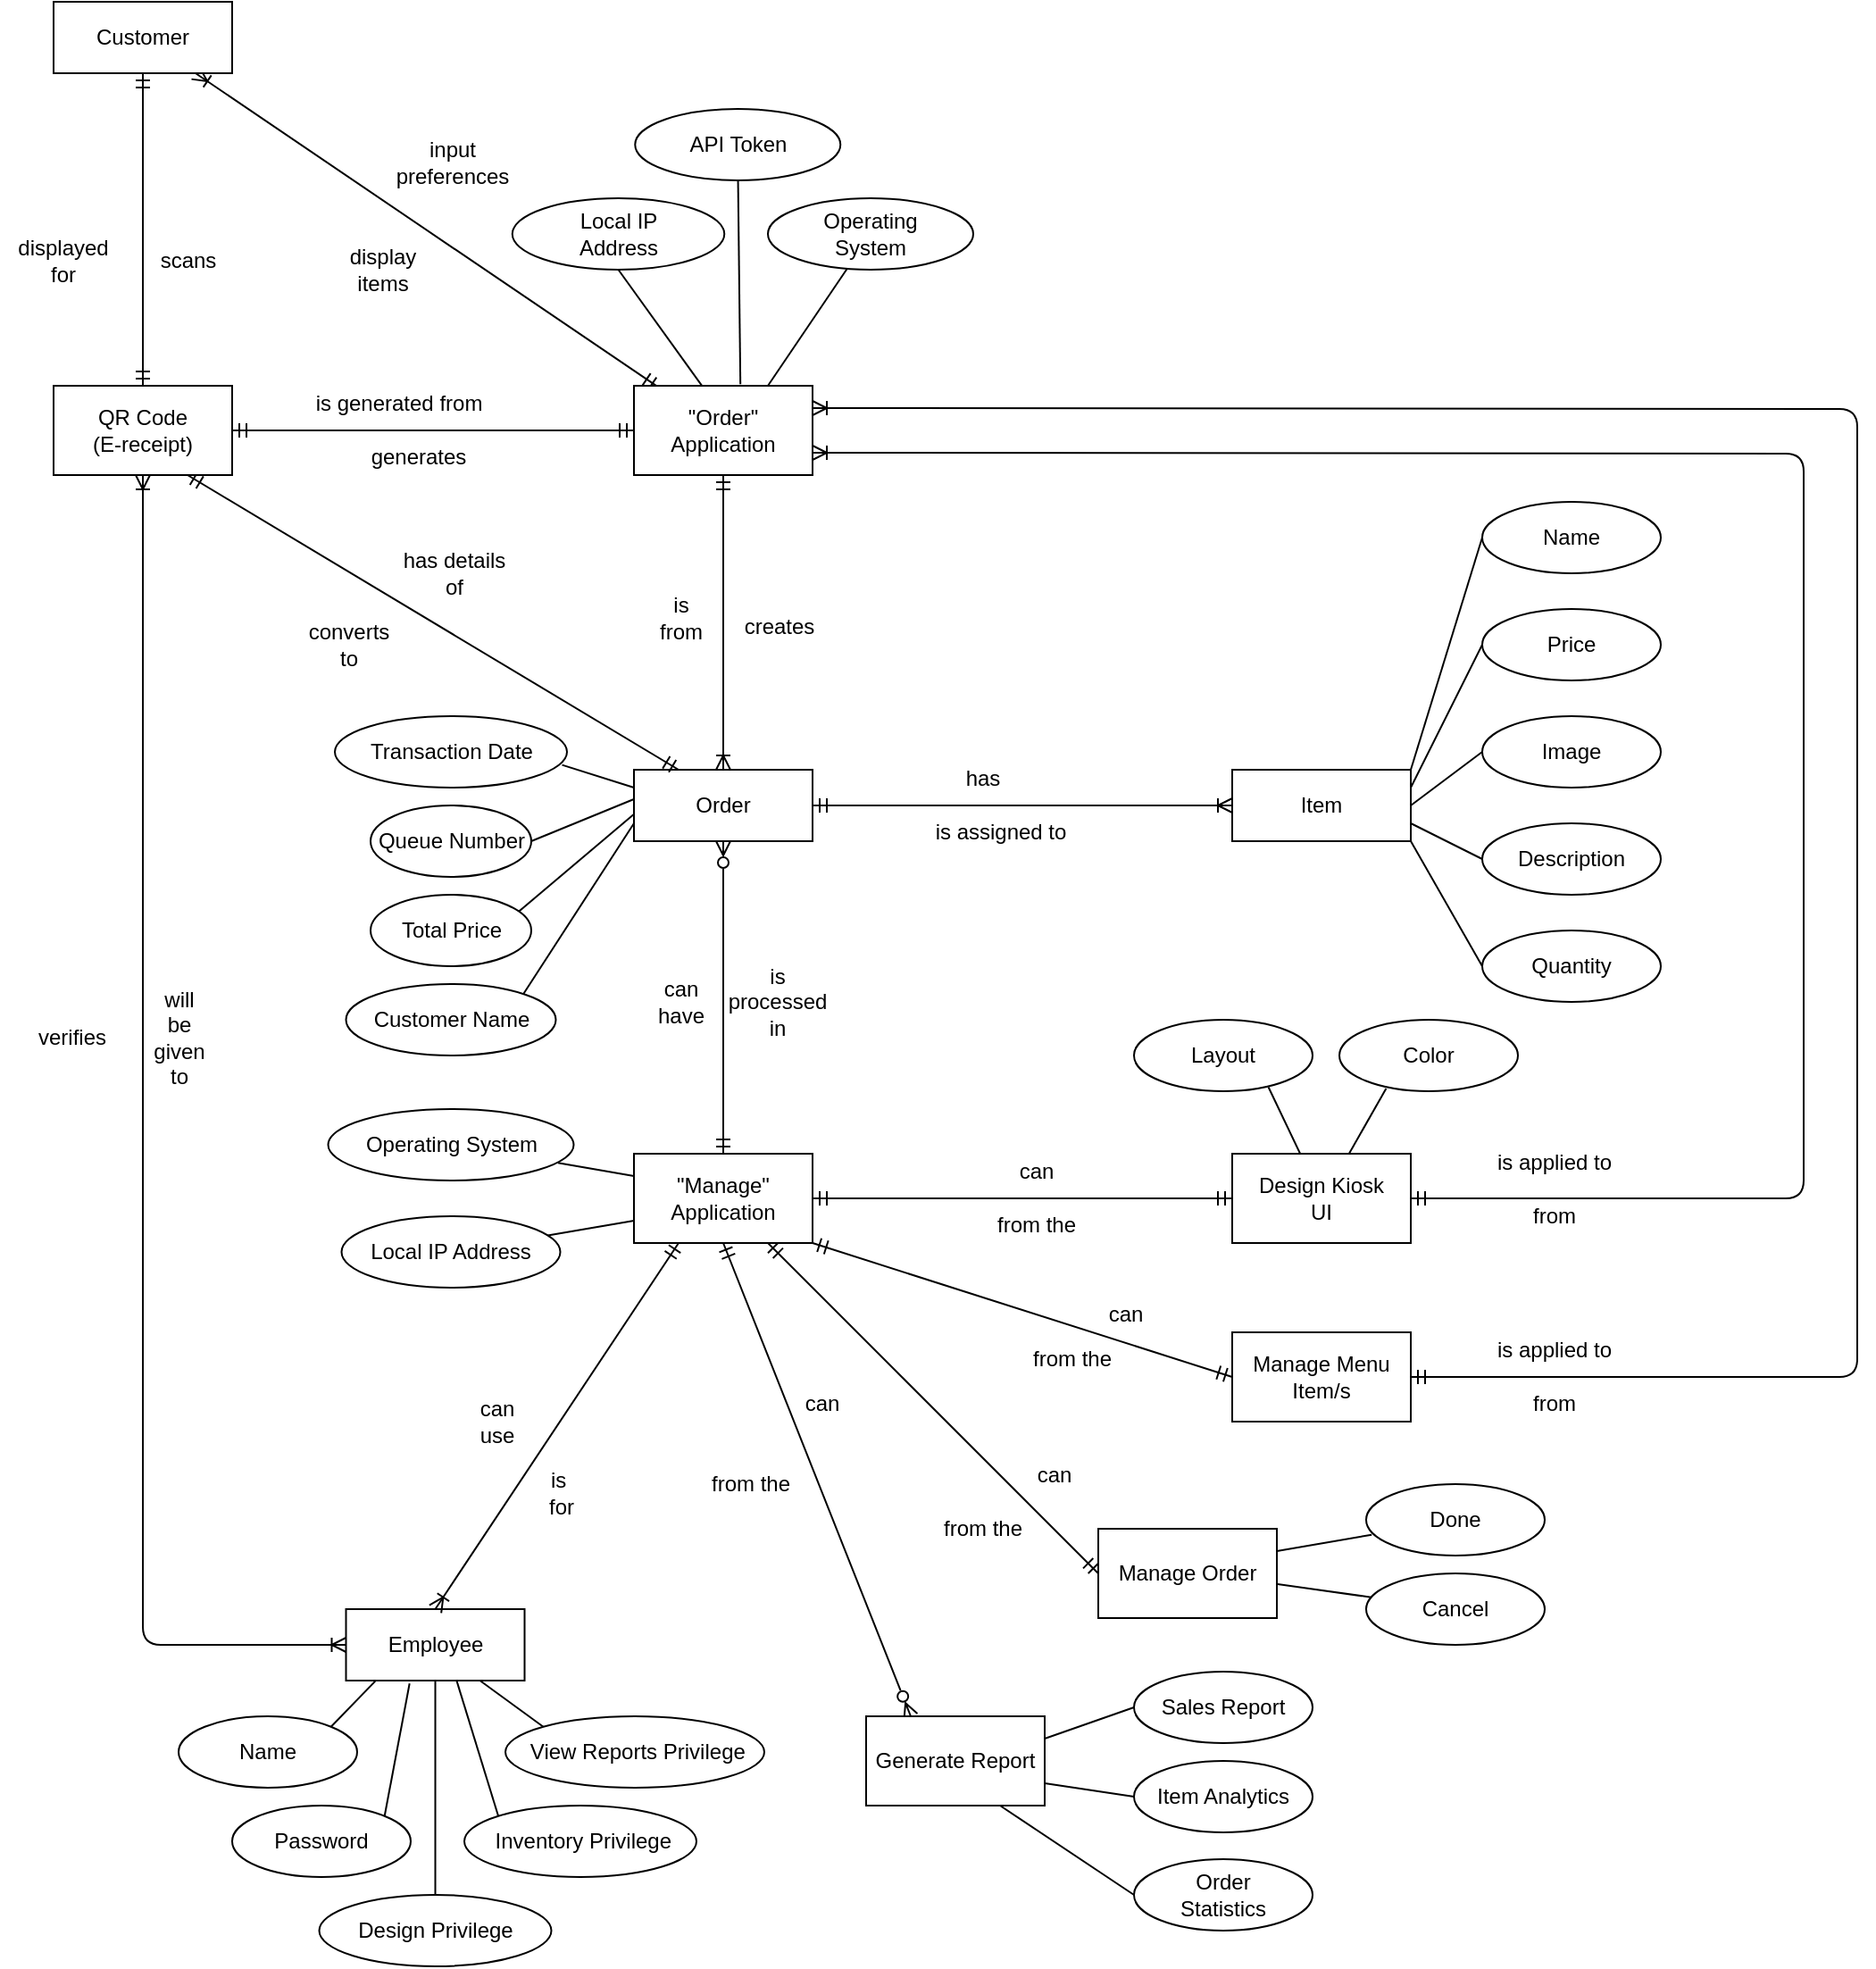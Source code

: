 <mxfile>
    <diagram id="0k9iYjWDvbQPZ88YGljy" name="Page-1">
        <mxGraphModel dx="1179" dy="806" grid="1" gridSize="10" guides="1" tooltips="1" connect="1" arrows="1" fold="1" page="1" pageScale="1" pageWidth="850" pageHeight="1100" math="0" shadow="0">
            <root>
                <mxCell id="0"/>
                <mxCell id="1" parent="0"/>
                <mxCell id="6" value="Name" style="ellipse;whiteSpace=wrap;html=1;align=center;" parent="1" vertex="1">
                    <mxGeometry x="900" y="440" width="100" height="40" as="geometry"/>
                </mxCell>
                <mxCell id="36" style="edgeStyle=none;html=1;exitX=1;exitY=1;exitDx=0;exitDy=0;entryX=0;entryY=0.5;entryDx=0;entryDy=0;endArrow=none;endFill=0;" parent="1" source="7" target="35" edge="1">
                    <mxGeometry relative="1" as="geometry"/>
                </mxCell>
                <mxCell id="7" value="Item" style="whiteSpace=wrap;html=1;align=center;" parent="1" vertex="1">
                    <mxGeometry x="760" y="590" width="100" height="40" as="geometry"/>
                </mxCell>
                <mxCell id="62" style="edgeStyle=none;html=1;startArrow=ERoneToMany;startFill=0;endArrow=ERmandOne;endFill=0;entryX=0.137;entryY=0.017;entryDx=0;entryDy=0;entryPerimeter=0;" parent="1" source="8" target="57" edge="1">
                    <mxGeometry relative="1" as="geometry">
                        <mxPoint x="282.467" y="272.517" as="targetPoint"/>
                    </mxGeometry>
                </mxCell>
                <mxCell id="8" value="Customer" style="whiteSpace=wrap;html=1;align=center;" parent="1" vertex="1">
                    <mxGeometry x="100" y="160" width="100" height="40" as="geometry"/>
                </mxCell>
                <mxCell id="9" value="Employee" style="whiteSpace=wrap;html=1;align=center;" parent="1" vertex="1">
                    <mxGeometry x="263.75" y="1060" width="100" height="40" as="geometry"/>
                </mxCell>
                <mxCell id="10" value="Price" style="ellipse;whiteSpace=wrap;html=1;align=center;" parent="1" vertex="1">
                    <mxGeometry x="900" y="500" width="100" height="40" as="geometry"/>
                </mxCell>
                <mxCell id="11" value="Image" style="ellipse;whiteSpace=wrap;html=1;align=center;" parent="1" vertex="1">
                    <mxGeometry x="900" y="560" width="100" height="40" as="geometry"/>
                </mxCell>
                <mxCell id="12" value="Description" style="ellipse;whiteSpace=wrap;html=1;align=center;" parent="1" vertex="1">
                    <mxGeometry x="900" y="620" width="100" height="40" as="geometry"/>
                </mxCell>
                <mxCell id="139" style="edgeStyle=none;rounded=1;html=1;exitX=1;exitY=0;exitDx=0;exitDy=0;entryX=0.164;entryY=1.008;entryDx=0;entryDy=0;startArrow=none;startFill=0;endArrow=none;endFill=0;entryPerimeter=0;" parent="1" source="13" target="9" edge="1">
                    <mxGeometry relative="1" as="geometry"/>
                </mxCell>
                <mxCell id="13" value="Name" style="ellipse;whiteSpace=wrap;html=1;align=center;" parent="1" vertex="1">
                    <mxGeometry x="170" y="1120" width="100" height="40" as="geometry"/>
                </mxCell>
                <mxCell id="138" style="edgeStyle=none;rounded=1;html=1;exitX=1;exitY=0;exitDx=0;exitDy=0;entryX=0.356;entryY=1.04;entryDx=0;entryDy=0;startArrow=none;startFill=0;endArrow=none;endFill=0;entryPerimeter=0;" parent="1" source="14" target="9" edge="1">
                    <mxGeometry relative="1" as="geometry"/>
                </mxCell>
                <mxCell id="14" value="Password" style="ellipse;whiteSpace=wrap;html=1;align=center;" parent="1" vertex="1">
                    <mxGeometry x="200" y="1170" width="100" height="40" as="geometry"/>
                </mxCell>
                <mxCell id="137" style="edgeStyle=none;rounded=1;html=1;exitX=0.5;exitY=0;exitDx=0;exitDy=0;startArrow=none;startFill=0;endArrow=none;endFill=0;" parent="1" source="15" target="9" edge="1">
                    <mxGeometry relative="1" as="geometry"/>
                </mxCell>
                <mxCell id="15" value="Design Privilege" style="ellipse;whiteSpace=wrap;html=1;align=center;" parent="1" vertex="1">
                    <mxGeometry x="248.75" y="1220" width="130" height="40" as="geometry"/>
                </mxCell>
                <mxCell id="141" style="edgeStyle=none;rounded=1;html=1;exitX=0;exitY=0;exitDx=0;exitDy=0;entryX=0.62;entryY=1.005;entryDx=0;entryDy=0;entryPerimeter=0;startArrow=none;startFill=0;endArrow=none;endFill=0;" parent="1" source="16" target="9" edge="1">
                    <mxGeometry relative="1" as="geometry"/>
                </mxCell>
                <mxCell id="16" value="&amp;nbsp;Inventory Privilege" style="ellipse;whiteSpace=wrap;html=1;align=center;" parent="1" vertex="1">
                    <mxGeometry x="330" y="1170" width="130" height="40" as="geometry"/>
                </mxCell>
                <mxCell id="142" style="edgeStyle=none;rounded=1;html=1;exitX=0;exitY=0;exitDx=0;exitDy=0;entryX=0.75;entryY=1;entryDx=0;entryDy=0;startArrow=none;startFill=0;endArrow=none;endFill=0;" parent="1" source="17" target="9" edge="1">
                    <mxGeometry relative="1" as="geometry"/>
                </mxCell>
                <mxCell id="17" value="&amp;nbsp;View Reports Privilege" style="ellipse;whiteSpace=wrap;html=1;align=center;" parent="1" vertex="1">
                    <mxGeometry x="353" y="1120" width="145" height="40" as="geometry"/>
                </mxCell>
                <mxCell id="40" style="edgeStyle=none;html=1;entryX=0.92;entryY=0.239;entryDx=0;entryDy=0;endArrow=none;endFill=0;exitX=0;exitY=0.622;exitDx=0;exitDy=0;exitPerimeter=0;entryPerimeter=0;" parent="1" source="19" target="38" edge="1">
                    <mxGeometry relative="1" as="geometry">
                        <mxPoint x="417.5" y="480" as="sourcePoint"/>
                    </mxGeometry>
                </mxCell>
                <mxCell id="41" style="edgeStyle=none;html=1;endArrow=none;endFill=0;exitX=0;exitY=0.25;exitDx=0;exitDy=0;entryX=0.979;entryY=0.683;entryDx=0;entryDy=0;entryPerimeter=0;" parent="1" source="19" target="30" edge="1">
                    <mxGeometry relative="1" as="geometry"/>
                </mxCell>
                <mxCell id="42" style="edgeStyle=none;html=1;exitX=0;exitY=0.75;exitDx=0;exitDy=0;endArrow=none;endFill=0;entryX=0.841;entryY=0.16;entryDx=0;entryDy=0;entryPerimeter=0;" parent="1" source="19" target="39" edge="1">
                    <mxGeometry relative="1" as="geometry"/>
                </mxCell>
                <mxCell id="150" style="edgeStyle=none;html=1;exitX=0.5;exitY=1;exitDx=0;exitDy=0;entryX=0.5;entryY=0;entryDx=0;entryDy=0;startArrow=ERzeroToMany;startFill=0;endArrow=ERmandOne;endFill=0;" parent="1" source="19" target="21" edge="1">
                    <mxGeometry relative="1" as="geometry"/>
                </mxCell>
                <mxCell id="153" style="edgeStyle=none;html=1;exitX=1;exitY=0.5;exitDx=0;exitDy=0;entryX=0;entryY=0.5;entryDx=0;entryDy=0;startArrow=ERmandOne;startFill=0;endArrow=ERoneToMany;endFill=0;" parent="1" source="19" target="7" edge="1">
                    <mxGeometry relative="1" as="geometry"/>
                </mxCell>
                <mxCell id="19" value="Order" style="whiteSpace=wrap;html=1;align=center;" parent="1" vertex="1">
                    <mxGeometry x="425" y="590" width="100" height="40" as="geometry"/>
                </mxCell>
                <mxCell id="102" style="edgeStyle=none;rounded=1;html=1;exitX=1;exitY=1;exitDx=0;exitDy=0;entryX=0;entryY=0.5;entryDx=0;entryDy=0;startArrow=ERmandOne;startFill=0;endArrow=ERmandOne;endFill=0;" parent="1" source="21" target="100" edge="1">
                    <mxGeometry relative="1" as="geometry">
                        <mxPoint x="615" y="915" as="targetPoint"/>
                    </mxGeometry>
                </mxCell>
                <mxCell id="114" style="edgeStyle=none;rounded=1;html=1;exitX=0.75;exitY=1;exitDx=0;exitDy=0;entryX=0;entryY=0.5;entryDx=0;entryDy=0;startArrow=ERmandOne;startFill=0;endArrow=ERmandOne;endFill=0;" parent="1" source="21" target="110" edge="1">
                    <mxGeometry relative="1" as="geometry">
                        <mxPoint x="615" y="1015" as="targetPoint"/>
                    </mxGeometry>
                </mxCell>
                <mxCell id="122" style="edgeStyle=none;rounded=1;html=1;exitX=0.5;exitY=1;exitDx=0;exitDy=0;entryX=0.25;entryY=0;entryDx=0;entryDy=0;startArrow=ERmandOne;startFill=0;endArrow=ERzeroToMany;endFill=0;" parent="1" source="21" target="111" edge="1">
                    <mxGeometry relative="1" as="geometry">
                        <mxPoint x="585" y="1130" as="targetPoint"/>
                    </mxGeometry>
                </mxCell>
                <mxCell id="135" style="edgeStyle=none;rounded=1;html=1;exitX=0.25;exitY=1;exitDx=0;exitDy=0;startArrow=ERmandOne;startFill=0;endArrow=ERoneToMany;endFill=0;entryX=0.5;entryY=0;entryDx=0;entryDy=0;" parent="1" source="21" target="9" edge="1">
                    <mxGeometry relative="1" as="geometry">
                        <mxPoint x="335.478" y="955.864" as="targetPoint"/>
                    </mxGeometry>
                </mxCell>
                <mxCell id="156" style="edgeStyle=none;html=1;exitX=1;exitY=0.5;exitDx=0;exitDy=0;entryX=0;entryY=0.5;entryDx=0;entryDy=0;startArrow=ERmandOne;startFill=0;endArrow=ERmandOne;endFill=0;" parent="1" source="21" target="89" edge="1">
                    <mxGeometry relative="1" as="geometry"/>
                </mxCell>
                <mxCell id="21" value="&quot;Manage&quot; Application" style="whiteSpace=wrap;html=1;align=center;" parent="1" vertex="1">
                    <mxGeometry x="425" y="805" width="100" height="50" as="geometry"/>
                </mxCell>
                <mxCell id="30" value="Transaction Date" style="ellipse;whiteSpace=wrap;html=1;align=center;" parent="1" vertex="1">
                    <mxGeometry x="257.5" y="560" width="130" height="40" as="geometry"/>
                </mxCell>
                <mxCell id="31" value="" style="endArrow=none;html=1;rounded=0;exitX=1;exitY=0.5;exitDx=0;exitDy=0;entryX=0;entryY=0.5;entryDx=0;entryDy=0;" parent="1" source="7" target="11" edge="1">
                    <mxGeometry relative="1" as="geometry">
                        <mxPoint x="750" y="670" as="sourcePoint"/>
                        <mxPoint x="910" y="670" as="targetPoint"/>
                    </mxGeometry>
                </mxCell>
                <mxCell id="32" value="" style="endArrow=none;html=1;rounded=0;entryX=0;entryY=0.5;entryDx=0;entryDy=0;exitX=1;exitY=0.75;exitDx=0;exitDy=0;" parent="1" source="7" target="12" edge="1">
                    <mxGeometry relative="1" as="geometry">
                        <mxPoint x="860" y="670" as="sourcePoint"/>
                        <mxPoint x="920" y="670" as="targetPoint"/>
                    </mxGeometry>
                </mxCell>
                <mxCell id="33" value="" style="endArrow=none;html=1;rounded=0;exitX=1;exitY=0.25;exitDx=0;exitDy=0;entryX=0;entryY=0.5;entryDx=0;entryDy=0;" parent="1" source="7" target="10" edge="1">
                    <mxGeometry relative="1" as="geometry">
                        <mxPoint x="830" y="530" as="sourcePoint"/>
                        <mxPoint x="990" y="530" as="targetPoint"/>
                    </mxGeometry>
                </mxCell>
                <mxCell id="34" value="" style="endArrow=none;html=1;rounded=0;exitX=1;exitY=0;exitDx=0;exitDy=0;entryX=0;entryY=0.5;entryDx=0;entryDy=0;" parent="1" source="7" target="6" edge="1">
                    <mxGeometry relative="1" as="geometry">
                        <mxPoint x="760" y="670" as="sourcePoint"/>
                        <mxPoint x="920" y="670" as="targetPoint"/>
                    </mxGeometry>
                </mxCell>
                <mxCell id="35" value="Quantity" style="ellipse;whiteSpace=wrap;html=1;align=center;" parent="1" vertex="1">
                    <mxGeometry x="900" y="680" width="100" height="40" as="geometry"/>
                </mxCell>
                <mxCell id="38" value="Total Price" style="ellipse;whiteSpace=wrap;html=1;align=center;" parent="1" vertex="1">
                    <mxGeometry x="277.5" y="660" width="90" height="40" as="geometry"/>
                </mxCell>
                <mxCell id="39" value="Customer Name" style="ellipse;whiteSpace=wrap;html=1;align=center;" parent="1" vertex="1">
                    <mxGeometry x="263.75" y="710" width="117.5" height="40" as="geometry"/>
                </mxCell>
                <mxCell id="51" value="Local IP&lt;br&gt;Address" style="ellipse;whiteSpace=wrap;html=1;align=center;" parent="1" vertex="1">
                    <mxGeometry x="356.88" y="270" width="118.75" height="40" as="geometry"/>
                </mxCell>
                <mxCell id="52" value="API Token" style="ellipse;whiteSpace=wrap;html=1;align=center;" parent="1" vertex="1">
                    <mxGeometry x="425.63" y="220" width="115" height="40" as="geometry"/>
                </mxCell>
                <mxCell id="53" value="" style="endArrow=none;html=1;rounded=0;exitX=0.596;exitY=-0.017;exitDx=0;exitDy=0;exitPerimeter=0;" parent="1" source="57" target="52" edge="1">
                    <mxGeometry relative="1" as="geometry">
                        <mxPoint x="525" y="190" as="sourcePoint"/>
                        <mxPoint x="240" y="390" as="targetPoint"/>
                    </mxGeometry>
                </mxCell>
                <mxCell id="54" value="" style="endArrow=none;html=1;rounded=0;exitX=0.382;exitY=0.003;exitDx=0;exitDy=0;entryX=0.5;entryY=1;entryDx=0;entryDy=0;exitPerimeter=0;" parent="1" source="57" target="51" edge="1">
                    <mxGeometry relative="1" as="geometry">
                        <mxPoint x="525" y="170" as="sourcePoint"/>
                        <mxPoint x="220" y="400" as="targetPoint"/>
                    </mxGeometry>
                </mxCell>
                <mxCell id="83" style="edgeStyle=none;html=1;exitX=0.5;exitY=1;exitDx=0;exitDy=0;entryX=0.5;entryY=0;entryDx=0;entryDy=0;startArrow=ERmandOne;startFill=0;endArrow=ERoneToMany;endFill=0;" parent="1" source="57" target="19" edge="1">
                    <mxGeometry relative="1" as="geometry">
                        <mxPoint x="475" y="480" as="targetPoint"/>
                    </mxGeometry>
                </mxCell>
                <mxCell id="57" value="&quot;Order&quot; Application" style="whiteSpace=wrap;html=1;align=center;" parent="1" vertex="1">
                    <mxGeometry x="425" y="375" width="100" height="50" as="geometry"/>
                </mxCell>
                <mxCell id="81" style="edgeStyle=none;html=1;startArrow=ERmandOne;startFill=0;endArrow=ERmandOne;endFill=0;exitX=0.75;exitY=1;exitDx=0;exitDy=0;entryX=0.25;entryY=0;entryDx=0;entryDy=0;" parent="1" source="65" target="19" edge="1">
                    <mxGeometry relative="1" as="geometry">
                        <mxPoint x="150" y="450" as="sourcePoint"/>
                        <mxPoint x="282.06" y="492.72" as="targetPoint"/>
                    </mxGeometry>
                </mxCell>
                <mxCell id="65" value="QR Code&lt;br&gt;(E-receipt)" style="whiteSpace=wrap;html=1;align=center;" parent="1" vertex="1">
                    <mxGeometry x="100" y="375" width="100" height="50" as="geometry"/>
                </mxCell>
                <mxCell id="74" style="edgeStyle=none;html=1;exitX=0;exitY=0.5;exitDx=0;exitDy=0;entryX=1;entryY=0.5;entryDx=0;entryDy=0;startArrow=ERmandOne;startFill=0;endArrow=ERmandOne;endFill=0;" parent="1" source="57" target="65" edge="1">
                    <mxGeometry relative="1" as="geometry">
                        <mxPoint x="247.5" y="400" as="sourcePoint"/>
                    </mxGeometry>
                </mxCell>
                <mxCell id="77" style="edgeStyle=none;html=1;exitX=0.5;exitY=0;exitDx=0;exitDy=0;entryX=0.5;entryY=1;entryDx=0;entryDy=0;startArrow=ERmandOne;startFill=0;endArrow=ERmandOne;endFill=0;" parent="1" source="65" target="8" edge="1">
                    <mxGeometry relative="1" as="geometry">
                        <mxPoint x="150" y="260" as="sourcePoint"/>
                    </mxGeometry>
                </mxCell>
                <mxCell id="145" style="edgeStyle=none;html=1;entryX=0.753;entryY=0.944;entryDx=0;entryDy=0;entryPerimeter=0;endArrow=none;endFill=0;" parent="1" source="89" target="143" edge="1">
                    <mxGeometry relative="1" as="geometry"/>
                </mxCell>
                <mxCell id="89" value="Design Kiosk &lt;br&gt;UI" style="whiteSpace=wrap;html=1;align=center;" parent="1" vertex="1">
                    <mxGeometry x="760" y="805" width="100" height="50" as="geometry"/>
                </mxCell>
                <mxCell id="98" style="edgeStyle=none;html=1;exitX=1;exitY=0.5;exitDx=0;exitDy=0;startArrow=ERmandOne;startFill=0;endArrow=ERoneToMany;endFill=0;entryX=1;entryY=0.75;entryDx=0;entryDy=0;rounded=1;" parent="1" source="89" target="57" edge="1">
                    <mxGeometry relative="1" as="geometry">
                        <mxPoint x="590" y="480" as="targetPoint"/>
                        <Array as="points">
                            <mxPoint x="1080" y="830"/>
                            <mxPoint x="1080" y="413"/>
                        </Array>
                        <mxPoint x="1040" y="830" as="sourcePoint"/>
                    </mxGeometry>
                </mxCell>
                <mxCell id="100" value="Manage Menu&lt;br&gt;Item/s" style="whiteSpace=wrap;html=1;align=center;" parent="1" vertex="1">
                    <mxGeometry x="760" y="905" width="100" height="50" as="geometry"/>
                </mxCell>
                <mxCell id="109" style="edgeStyle=none;rounded=1;html=1;exitX=1;exitY=0.5;exitDx=0;exitDy=0;startArrow=ERmandOne;startFill=0;endArrow=ERoneToMany;endFill=0;entryX=1;entryY=0.25;entryDx=0;entryDy=0;" parent="1" source="100" target="57" edge="1">
                    <mxGeometry relative="1" as="geometry">
                        <mxPoint x="550" y="380" as="targetPoint"/>
                        <Array as="points">
                            <mxPoint x="1110" y="930"/>
                            <mxPoint x="1110" y="388"/>
                        </Array>
                        <mxPoint x="1040.0" y="930" as="sourcePoint"/>
                    </mxGeometry>
                </mxCell>
                <mxCell id="119" style="edgeStyle=none;rounded=1;html=1;exitX=1;exitY=0.25;exitDx=0;exitDy=0;entryX=0.031;entryY=0.708;entryDx=0;entryDy=0;startArrow=none;startFill=0;endArrow=none;endFill=0;entryPerimeter=0;" parent="1" source="110" target="117" edge="1">
                    <mxGeometry relative="1" as="geometry"/>
                </mxCell>
                <mxCell id="120" style="edgeStyle=none;rounded=1;html=1;exitX=1.004;exitY=0.62;exitDx=0;exitDy=0;startArrow=none;startFill=0;endArrow=none;endFill=0;exitPerimeter=0;" parent="1" source="110" target="118" edge="1">
                    <mxGeometry relative="1" as="geometry"/>
                </mxCell>
                <mxCell id="110" value="Manage&amp;nbsp;Order" style="whiteSpace=wrap;html=1;align=center;" parent="1" vertex="1">
                    <mxGeometry x="685" y="1015" width="100" height="50" as="geometry"/>
                </mxCell>
                <mxCell id="126" style="edgeStyle=none;rounded=1;html=1;exitX=1;exitY=0.25;exitDx=0;exitDy=0;entryX=0;entryY=0.5;entryDx=0;entryDy=0;startArrow=none;startFill=0;endArrow=none;endFill=0;" parent="1" source="111" target="124" edge="1">
                    <mxGeometry relative="1" as="geometry"/>
                </mxCell>
                <mxCell id="127" style="edgeStyle=none;rounded=1;html=1;exitX=1;exitY=0.75;exitDx=0;exitDy=0;entryX=0;entryY=0.5;entryDx=0;entryDy=0;startArrow=none;startFill=0;endArrow=none;endFill=0;" parent="1" source="111" target="125" edge="1">
                    <mxGeometry relative="1" as="geometry"/>
                </mxCell>
                <mxCell id="186" style="edgeStyle=none;html=1;exitX=0.75;exitY=1;exitDx=0;exitDy=0;entryX=0;entryY=0.5;entryDx=0;entryDy=0;endArrow=none;endFill=0;" edge="1" parent="1" source="111" target="185">
                    <mxGeometry relative="1" as="geometry"/>
                </mxCell>
                <mxCell id="111" value="Generate Report" style="whiteSpace=wrap;html=1;align=center;" parent="1" vertex="1">
                    <mxGeometry x="555" y="1120" width="100" height="50" as="geometry"/>
                </mxCell>
                <mxCell id="117" value="Done" style="ellipse;whiteSpace=wrap;html=1;align=center;" parent="1" vertex="1">
                    <mxGeometry x="835" y="990" width="100" height="40" as="geometry"/>
                </mxCell>
                <mxCell id="118" value="Cancel" style="ellipse;whiteSpace=wrap;html=1;align=center;" parent="1" vertex="1">
                    <mxGeometry x="835" y="1040" width="100" height="40" as="geometry"/>
                </mxCell>
                <mxCell id="124" value="Sales Report" style="ellipse;whiteSpace=wrap;html=1;align=center;" parent="1" vertex="1">
                    <mxGeometry x="705" y="1095" width="100" height="40" as="geometry"/>
                </mxCell>
                <mxCell id="125" value="Item Analytics" style="ellipse;whiteSpace=wrap;html=1;align=center;" parent="1" vertex="1">
                    <mxGeometry x="705" y="1145" width="100" height="40" as="geometry"/>
                </mxCell>
                <mxCell id="130" style="edgeStyle=none;rounded=1;html=1;exitX=0.936;exitY=0.752;exitDx=0;exitDy=0;entryX=0;entryY=0.25;entryDx=0;entryDy=0;startArrow=none;startFill=0;endArrow=none;endFill=0;exitPerimeter=0;" parent="1" source="128" target="21" edge="1">
                    <mxGeometry relative="1" as="geometry"/>
                </mxCell>
                <mxCell id="128" value="Operating System" style="ellipse;whiteSpace=wrap;html=1;align=center;" parent="1" vertex="1">
                    <mxGeometry x="253.75" y="780" width="137.5" height="40" as="geometry"/>
                </mxCell>
                <mxCell id="131" style="edgeStyle=none;rounded=1;html=1;entryX=0;entryY=0.75;entryDx=0;entryDy=0;startArrow=none;startFill=0;endArrow=none;endFill=0;" parent="1" source="129" target="21" edge="1">
                    <mxGeometry relative="1" as="geometry"/>
                </mxCell>
                <mxCell id="129" value="Local IP Address" style="ellipse;whiteSpace=wrap;html=1;align=center;" parent="1" vertex="1">
                    <mxGeometry x="261.25" y="840" width="122.5" height="40" as="geometry"/>
                </mxCell>
                <mxCell id="134" style="edgeStyle=none;rounded=1;html=1;exitX=1;exitY=0.5;exitDx=0;exitDy=0;entryX=-0.004;entryY=0.415;entryDx=0;entryDy=0;entryPerimeter=0;startArrow=none;startFill=0;endArrow=none;endFill=0;" parent="1" source="133" target="19" edge="1">
                    <mxGeometry relative="1" as="geometry"/>
                </mxCell>
                <mxCell id="133" value="Queue Number" style="ellipse;whiteSpace=wrap;html=1;align=center;" parent="1" vertex="1">
                    <mxGeometry x="277.5" y="610" width="90" height="40" as="geometry"/>
                </mxCell>
                <mxCell id="143" value="Layout" style="ellipse;whiteSpace=wrap;html=1;align=center;" parent="1" vertex="1">
                    <mxGeometry x="705" y="730" width="100" height="40" as="geometry"/>
                </mxCell>
                <mxCell id="146" style="edgeStyle=none;html=1;exitX=0.262;exitY=0.962;exitDx=0;exitDy=0;entryX=0.655;entryY=-0.003;entryDx=0;entryDy=0;endArrow=none;endFill=0;exitPerimeter=0;entryPerimeter=0;" parent="1" source="144" target="89" edge="1">
                    <mxGeometry relative="1" as="geometry"/>
                </mxCell>
                <mxCell id="144" value="Color" style="ellipse;whiteSpace=wrap;html=1;align=center;" parent="1" vertex="1">
                    <mxGeometry x="820" y="730" width="100" height="40" as="geometry"/>
                </mxCell>
                <mxCell id="149" style="edgeStyle=none;html=1;exitX=0;exitY=0.5;exitDx=0;exitDy=0;entryX=0.5;entryY=1;entryDx=0;entryDy=0;endArrow=ERoneToMany;endFill=0;startArrow=ERoneToMany;startFill=0;" parent="1" source="9" target="65" edge="1">
                    <mxGeometry relative="1" as="geometry">
                        <mxPoint x="150" y="945" as="sourcePoint"/>
                        <Array as="points">
                            <mxPoint x="150" y="1080"/>
                        </Array>
                    </mxGeometry>
                </mxCell>
                <mxCell id="151" value="is&lt;br&gt;processed&lt;br&gt;in" style="text;html=1;align=center;verticalAlign=middle;resizable=0;points=[];autosize=1;strokeColor=none;fillColor=none;" parent="1" vertex="1">
                    <mxGeometry x="465" y="690" width="80" height="60" as="geometry"/>
                </mxCell>
                <mxCell id="152" value="can&lt;br&gt;have" style="text;html=1;align=center;verticalAlign=middle;resizable=0;points=[];autosize=1;strokeColor=none;fillColor=none;" parent="1" vertex="1">
                    <mxGeometry x="425.63" y="700" width="50" height="40" as="geometry"/>
                </mxCell>
                <mxCell id="154" value="has" style="text;html=1;align=center;verticalAlign=middle;resizable=0;points=[];autosize=1;strokeColor=none;fillColor=none;" parent="1" vertex="1">
                    <mxGeometry x="600" y="580" width="40" height="30" as="geometry"/>
                </mxCell>
                <mxCell id="155" value="is assigned to" style="text;html=1;align=center;verticalAlign=middle;resizable=0;points=[];autosize=1;strokeColor=none;fillColor=none;" parent="1" vertex="1">
                    <mxGeometry x="580" y="610" width="100" height="30" as="geometry"/>
                </mxCell>
                <mxCell id="157" value="can" style="text;html=1;align=center;verticalAlign=middle;resizable=0;points=[];autosize=1;strokeColor=none;fillColor=none;" parent="1" vertex="1">
                    <mxGeometry x="630" y="800" width="40" height="30" as="geometry"/>
                </mxCell>
                <mxCell id="158" value="from the" style="text;html=1;align=center;verticalAlign=middle;resizable=0;points=[];autosize=1;strokeColor=none;fillColor=none;" parent="1" vertex="1">
                    <mxGeometry x="615" y="830" width="70" height="30" as="geometry"/>
                </mxCell>
                <mxCell id="159" value="can" style="text;html=1;align=center;verticalAlign=middle;resizable=0;points=[];autosize=1;strokeColor=none;fillColor=none;" parent="1" vertex="1">
                    <mxGeometry x="680" y="880" width="40" height="30" as="geometry"/>
                </mxCell>
                <mxCell id="160" value="from the" style="text;html=1;align=center;verticalAlign=middle;resizable=0;points=[];autosize=1;strokeColor=none;fillColor=none;" parent="1" vertex="1">
                    <mxGeometry x="635" y="905" width="70" height="30" as="geometry"/>
                </mxCell>
                <mxCell id="161" value="can" style="text;html=1;align=center;verticalAlign=middle;resizable=0;points=[];autosize=1;strokeColor=none;fillColor=none;" parent="1" vertex="1">
                    <mxGeometry x="640" y="970" width="40" height="30" as="geometry"/>
                </mxCell>
                <mxCell id="162" value="from the" style="text;html=1;align=center;verticalAlign=middle;resizable=0;points=[];autosize=1;strokeColor=none;fillColor=none;" parent="1" vertex="1">
                    <mxGeometry x="585" y="1000" width="70" height="30" as="geometry"/>
                </mxCell>
                <mxCell id="163" value="can" style="text;html=1;align=center;verticalAlign=middle;resizable=0;points=[];autosize=1;strokeColor=none;fillColor=none;" parent="1" vertex="1">
                    <mxGeometry x="510" y="930" width="40" height="30" as="geometry"/>
                </mxCell>
                <mxCell id="164" value="from the" style="text;html=1;align=center;verticalAlign=middle;resizable=0;points=[];autosize=1;strokeColor=none;fillColor=none;" parent="1" vertex="1">
                    <mxGeometry x="455" y="975" width="70" height="30" as="geometry"/>
                </mxCell>
                <mxCell id="165" value="can&lt;br&gt;use" style="text;html=1;align=center;verticalAlign=middle;resizable=0;points=[];autosize=1;strokeColor=none;fillColor=none;" parent="1" vertex="1">
                    <mxGeometry x="327.5" y="935" width="40" height="40" as="geometry"/>
                </mxCell>
                <mxCell id="166" value="is&amp;nbsp;&lt;br&gt;for" style="text;html=1;align=center;verticalAlign=middle;resizable=0;points=[];autosize=1;strokeColor=none;fillColor=none;" parent="1" vertex="1">
                    <mxGeometry x="363.75" y="975" width="40" height="40" as="geometry"/>
                </mxCell>
                <mxCell id="167" value="creates" style="text;html=1;align=center;verticalAlign=middle;resizable=0;points=[];autosize=1;strokeColor=none;fillColor=none;" parent="1" vertex="1">
                    <mxGeometry x="475.63" y="495" width="60" height="30" as="geometry"/>
                </mxCell>
                <mxCell id="168" value="is &lt;br&gt;from" style="text;html=1;align=center;verticalAlign=middle;resizable=0;points=[];autosize=1;strokeColor=none;fillColor=none;" parent="1" vertex="1">
                    <mxGeometry x="425.63" y="485" width="50" height="40" as="geometry"/>
                </mxCell>
                <mxCell id="169" value="has details&lt;br&gt;of" style="text;html=1;align=center;verticalAlign=middle;resizable=0;points=[];autosize=1;strokeColor=none;fillColor=none;" parent="1" vertex="1">
                    <mxGeometry x="283.75" y="460" width="80" height="40" as="geometry"/>
                </mxCell>
                <mxCell id="170" value="converts&lt;br&gt;to" style="text;html=1;align=center;verticalAlign=middle;resizable=0;points=[];autosize=1;strokeColor=none;fillColor=none;" parent="1" vertex="1">
                    <mxGeometry x="230" y="500" width="70" height="40" as="geometry"/>
                </mxCell>
                <mxCell id="171" value="is generated from" style="text;html=1;align=center;verticalAlign=middle;resizable=0;points=[];autosize=1;strokeColor=none;fillColor=none;" parent="1" vertex="1">
                    <mxGeometry x="233" y="370" width="120" height="30" as="geometry"/>
                </mxCell>
                <mxCell id="172" value="generates" style="text;html=1;align=center;verticalAlign=middle;resizable=0;points=[];autosize=1;strokeColor=none;fillColor=none;" parent="1" vertex="1">
                    <mxGeometry x="263.75" y="400" width="80" height="30" as="geometry"/>
                </mxCell>
                <mxCell id="173" value="input &lt;br&gt;preferences" style="text;html=1;align=center;verticalAlign=middle;resizable=0;points=[];autosize=1;strokeColor=none;fillColor=none;" parent="1" vertex="1">
                    <mxGeometry x="277.5" y="230" width="90" height="40" as="geometry"/>
                </mxCell>
                <mxCell id="174" value="display&lt;br&gt;items" style="text;html=1;align=center;verticalAlign=middle;resizable=0;points=[];autosize=1;strokeColor=none;fillColor=none;" parent="1" vertex="1">
                    <mxGeometry x="253.75" y="290" width="60" height="40" as="geometry"/>
                </mxCell>
                <mxCell id="175" value="scans" style="text;html=1;align=center;verticalAlign=middle;resizable=0;points=[];autosize=1;strokeColor=none;fillColor=none;" parent="1" vertex="1">
                    <mxGeometry x="150" y="290" width="50" height="30" as="geometry"/>
                </mxCell>
                <mxCell id="176" value="displayed&lt;br&gt;for" style="text;html=1;align=center;verticalAlign=middle;resizable=0;points=[];autosize=1;strokeColor=none;fillColor=none;" parent="1" vertex="1">
                    <mxGeometry x="70" y="285" width="70" height="40" as="geometry"/>
                </mxCell>
                <mxCell id="177" value="will&lt;br&gt;be&lt;br&gt;given&lt;br&gt;to" style="text;html=1;align=center;verticalAlign=middle;resizable=0;points=[];autosize=1;strokeColor=none;fillColor=none;" parent="1" vertex="1">
                    <mxGeometry x="145" y="705" width="50" height="70" as="geometry"/>
                </mxCell>
                <mxCell id="178" value="verifies" style="text;html=1;align=center;verticalAlign=middle;resizable=0;points=[];autosize=1;strokeColor=none;fillColor=none;" parent="1" vertex="1">
                    <mxGeometry x="80" y="725" width="60" height="30" as="geometry"/>
                </mxCell>
                <mxCell id="179" value="is applied to" style="text;html=1;align=center;verticalAlign=middle;resizable=0;points=[];autosize=1;strokeColor=none;fillColor=none;" parent="1" vertex="1">
                    <mxGeometry x="895" y="795" width="90" height="30" as="geometry"/>
                </mxCell>
                <mxCell id="180" value="from" style="text;html=1;align=center;verticalAlign=middle;resizable=0;points=[];autosize=1;strokeColor=none;fillColor=none;" parent="1" vertex="1">
                    <mxGeometry x="915" y="825" width="50" height="30" as="geometry"/>
                </mxCell>
                <mxCell id="181" value="is applied to" style="text;html=1;align=center;verticalAlign=middle;resizable=0;points=[];autosize=1;strokeColor=none;fillColor=none;" parent="1" vertex="1">
                    <mxGeometry x="895" y="900" width="90" height="30" as="geometry"/>
                </mxCell>
                <mxCell id="182" value="from" style="text;html=1;align=center;verticalAlign=middle;resizable=0;points=[];autosize=1;strokeColor=none;fillColor=none;" parent="1" vertex="1">
                    <mxGeometry x="915" y="930" width="50" height="30" as="geometry"/>
                </mxCell>
                <mxCell id="183" value="Operating&lt;br&gt;System" style="ellipse;whiteSpace=wrap;html=1;align=center;" vertex="1" parent="1">
                    <mxGeometry x="500" y="270" width="115" height="40" as="geometry"/>
                </mxCell>
                <mxCell id="184" value="" style="endArrow=none;html=1;rounded=0;exitX=0.75;exitY=0;exitDx=0;exitDy=0;" edge="1" parent="1" target="183" source="57">
                    <mxGeometry relative="1" as="geometry">
                        <mxPoint x="558.97" y="424.15" as="sourcePoint"/>
                        <mxPoint x="314.37" y="440" as="targetPoint"/>
                    </mxGeometry>
                </mxCell>
                <mxCell id="185" value="Order&lt;br&gt;Statistics" style="ellipse;whiteSpace=wrap;html=1;align=center;" vertex="1" parent="1">
                    <mxGeometry x="705" y="1200" width="100" height="40" as="geometry"/>
                </mxCell>
            </root>
        </mxGraphModel>
    </diagram>
</mxfile>